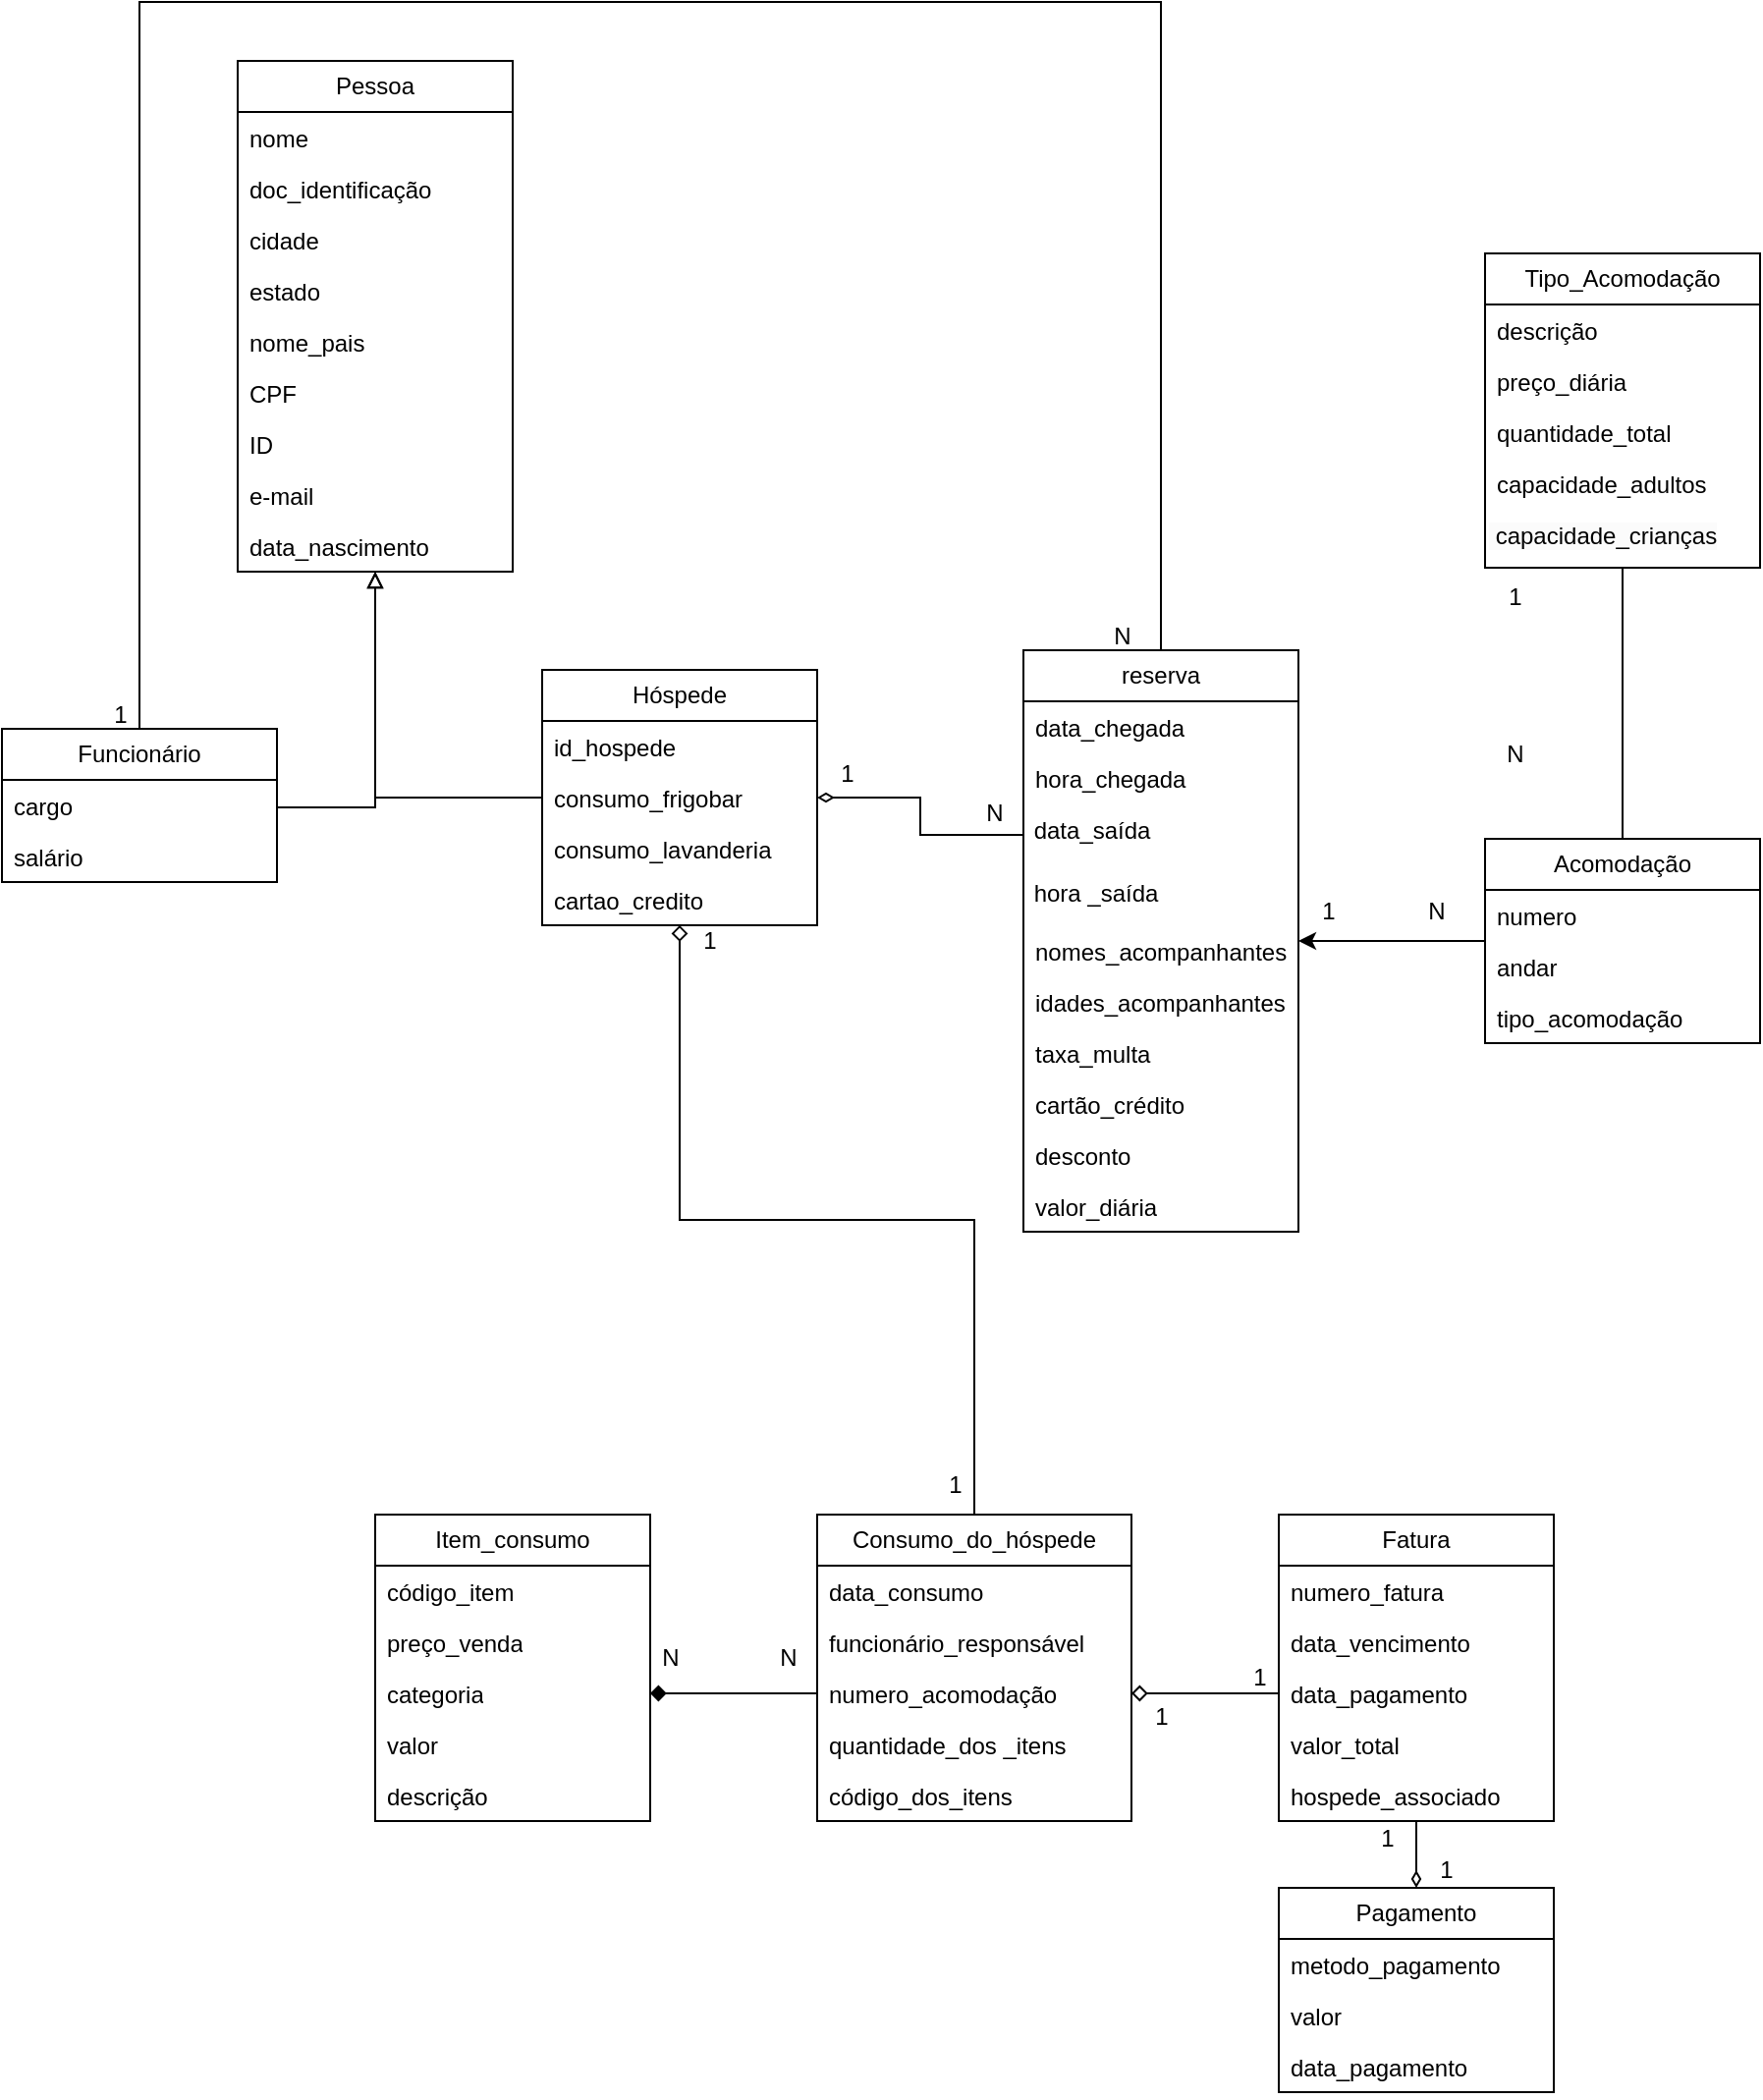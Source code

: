<mxfile version="22.0.2" type="google">
  <diagram name="Página-1" id="Qq-ooJWgwCwLvvhLALL_">
    <mxGraphModel grid="1" page="1" gridSize="10" guides="1" tooltips="1" connect="1" arrows="1" fold="1" pageScale="1" pageWidth="850" pageHeight="1100" math="0" shadow="0">
      <root>
        <mxCell id="0" />
        <mxCell id="1" parent="0" />
        <mxCell id="WU4ygXWo2cgE-kMg9cgq-6" value="Pessoa" style="swimlane;fontStyle=0;childLayout=stackLayout;horizontal=1;startSize=26;fillColor=none;horizontalStack=0;resizeParent=1;resizeParentMax=0;resizeLast=0;collapsible=1;marginBottom=0;whiteSpace=wrap;html=1;" vertex="1" parent="1">
          <mxGeometry x="130" y="410" width="140" height="260" as="geometry" />
        </mxCell>
        <mxCell id="WU4ygXWo2cgE-kMg9cgq-7" value="nome" style="text;strokeColor=none;fillColor=none;align=left;verticalAlign=top;spacingLeft=4;spacingRight=4;overflow=hidden;rotatable=0;points=[[0,0.5],[1,0.5]];portConstraint=eastwest;whiteSpace=wrap;html=1;" vertex="1" parent="WU4ygXWo2cgE-kMg9cgq-6">
          <mxGeometry y="26" width="140" height="26" as="geometry" />
        </mxCell>
        <mxCell id="WU4ygXWo2cgE-kMg9cgq-8" value="doc_identificação" style="text;strokeColor=none;fillColor=none;align=left;verticalAlign=top;spacingLeft=4;spacingRight=4;overflow=hidden;rotatable=0;points=[[0,0.5],[1,0.5]];portConstraint=eastwest;whiteSpace=wrap;html=1;" vertex="1" parent="WU4ygXWo2cgE-kMg9cgq-6">
          <mxGeometry y="52" width="140" height="26" as="geometry" />
        </mxCell>
        <mxCell id="WU4ygXWo2cgE-kMg9cgq-64" value="cidade&lt;br&gt;" style="text;strokeColor=none;fillColor=none;align=left;verticalAlign=top;spacingLeft=4;spacingRight=4;overflow=hidden;rotatable=0;points=[[0,0.5],[1,0.5]];portConstraint=eastwest;whiteSpace=wrap;html=1;" vertex="1" parent="WU4ygXWo2cgE-kMg9cgq-6">
          <mxGeometry y="78" width="140" height="26" as="geometry" />
        </mxCell>
        <mxCell id="WU4ygXWo2cgE-kMg9cgq-65" value="estado" style="text;strokeColor=none;fillColor=none;align=left;verticalAlign=top;spacingLeft=4;spacingRight=4;overflow=hidden;rotatable=0;points=[[0,0.5],[1,0.5]];portConstraint=eastwest;whiteSpace=wrap;html=1;" vertex="1" parent="WU4ygXWo2cgE-kMg9cgq-6">
          <mxGeometry y="104" width="140" height="26" as="geometry" />
        </mxCell>
        <mxCell id="WU4ygXWo2cgE-kMg9cgq-52" value="nome_pais" style="text;strokeColor=none;fillColor=none;align=left;verticalAlign=top;spacingLeft=4;spacingRight=4;overflow=hidden;rotatable=0;points=[[0,0.5],[1,0.5]];portConstraint=eastwest;whiteSpace=wrap;html=1;" vertex="1" parent="WU4ygXWo2cgE-kMg9cgq-6">
          <mxGeometry y="130" width="140" height="26" as="geometry" />
        </mxCell>
        <mxCell id="WU4ygXWo2cgE-kMg9cgq-51" value="CPF" style="text;strokeColor=none;fillColor=none;align=left;verticalAlign=top;spacingLeft=4;spacingRight=4;overflow=hidden;rotatable=0;points=[[0,0.5],[1,0.5]];portConstraint=eastwest;whiteSpace=wrap;html=1;" vertex="1" parent="WU4ygXWo2cgE-kMg9cgq-6">
          <mxGeometry y="156" width="140" height="26" as="geometry" />
        </mxCell>
        <mxCell id="WU4ygXWo2cgE-kMg9cgq-48" value="ID" style="text;strokeColor=none;fillColor=none;align=left;verticalAlign=top;spacingLeft=4;spacingRight=4;overflow=hidden;rotatable=0;points=[[0,0.5],[1,0.5]];portConstraint=eastwest;whiteSpace=wrap;html=1;" vertex="1" parent="WU4ygXWo2cgE-kMg9cgq-6">
          <mxGeometry y="182" width="140" height="26" as="geometry" />
        </mxCell>
        <mxCell id="WU4ygXWo2cgE-kMg9cgq-49" value="e-mail" style="text;strokeColor=none;fillColor=none;align=left;verticalAlign=top;spacingLeft=4;spacingRight=4;overflow=hidden;rotatable=0;points=[[0,0.5],[1,0.5]];portConstraint=eastwest;whiteSpace=wrap;html=1;" vertex="1" parent="WU4ygXWo2cgE-kMg9cgq-6">
          <mxGeometry y="208" width="140" height="26" as="geometry" />
        </mxCell>
        <mxCell id="WU4ygXWo2cgE-kMg9cgq-50" value="data_nascimento" style="text;strokeColor=none;fillColor=none;align=left;verticalAlign=top;spacingLeft=4;spacingRight=4;overflow=hidden;rotatable=0;points=[[0,0.5],[1,0.5]];portConstraint=eastwest;whiteSpace=wrap;html=1;" vertex="1" parent="WU4ygXWo2cgE-kMg9cgq-6">
          <mxGeometry y="234" width="140" height="26" as="geometry" />
        </mxCell>
        <mxCell id="WU4ygXWo2cgE-kMg9cgq-47" style="edgeStyle=orthogonalEdgeStyle;rounded=0;orthogonalLoop=1;jettySize=auto;html=1;strokeColor=default;startArrow=diamondThin;startFill=0;endArrow=none;endFill=0;" edge="1" parent="1" source="WU4ygXWo2cgE-kMg9cgq-30" target="WU4ygXWo2cgE-kMg9cgq-23">
          <mxGeometry relative="1" as="geometry" />
        </mxCell>
        <mxCell id="WU4ygXWo2cgE-kMg9cgq-117" value="" style="edgeStyle=orthogonalEdgeStyle;rounded=0;orthogonalLoop=1;jettySize=auto;html=1;startArrow=diamondThin;startFill=0;endArrow=none;endFill=0;" edge="1" parent="1" source="WU4ygXWo2cgE-kMg9cgq-10" target="WU4ygXWo2cgE-kMg9cgq-89">
          <mxGeometry relative="1" as="geometry" />
        </mxCell>
        <mxCell id="e85CTYz-T8pQMXV0qdJA-25" style="edgeStyle=orthogonalEdgeStyle;rounded=0;orthogonalLoop=1;jettySize=auto;html=1;entryX=0.5;entryY=0;entryDx=0;entryDy=0;endArrow=none;endFill=0;startArrow=diamond;startFill=0;" edge="1" parent="1" source="WU4ygXWo2cgE-kMg9cgq-10" target="WU4ygXWo2cgE-kMg9cgq-81">
          <mxGeometry relative="1" as="geometry" />
        </mxCell>
        <mxCell id="WU4ygXWo2cgE-kMg9cgq-10" value="Hóspede" style="swimlane;fontStyle=0;childLayout=stackLayout;horizontal=1;startSize=26;fillColor=none;horizontalStack=0;resizeParent=1;resizeParentMax=0;resizeLast=0;collapsible=1;marginBottom=0;whiteSpace=wrap;html=1;" vertex="1" parent="1">
          <mxGeometry x="285" y="720" width="140" height="130" as="geometry" />
        </mxCell>
        <mxCell id="WU4ygXWo2cgE-kMg9cgq-11" value="id_hospede" style="text;strokeColor=none;fillColor=none;align=left;verticalAlign=top;spacingLeft=4;spacingRight=4;overflow=hidden;rotatable=0;points=[[0,0.5],[1,0.5]];portConstraint=eastwest;whiteSpace=wrap;html=1;" vertex="1" parent="WU4ygXWo2cgE-kMg9cgq-10">
          <mxGeometry y="26" width="140" height="26" as="geometry" />
        </mxCell>
        <mxCell id="e85CTYz-T8pQMXV0qdJA-5" value="consumo_frigobar" style="text;strokeColor=none;fillColor=none;align=left;verticalAlign=top;spacingLeft=4;spacingRight=4;overflow=hidden;rotatable=0;points=[[0,0.5],[1,0.5]];portConstraint=eastwest;whiteSpace=wrap;html=1;" vertex="1" parent="WU4ygXWo2cgE-kMg9cgq-10">
          <mxGeometry y="52" width="140" height="26" as="geometry" />
        </mxCell>
        <mxCell id="e85CTYz-T8pQMXV0qdJA-6" value="consumo_lavanderia" style="text;strokeColor=none;fillColor=none;align=left;verticalAlign=top;spacingLeft=4;spacingRight=4;overflow=hidden;rotatable=0;points=[[0,0.5],[1,0.5]];portConstraint=eastwest;whiteSpace=wrap;html=1;" vertex="1" parent="WU4ygXWo2cgE-kMg9cgq-10">
          <mxGeometry y="78" width="140" height="26" as="geometry" />
        </mxCell>
        <mxCell id="e85CTYz-T8pQMXV0qdJA-7" value="cartao_credito" style="text;strokeColor=none;fillColor=none;align=left;verticalAlign=top;spacingLeft=4;spacingRight=4;overflow=hidden;rotatable=0;points=[[0,0.5],[1,0.5]];portConstraint=eastwest;whiteSpace=wrap;html=1;" vertex="1" parent="WU4ygXWo2cgE-kMg9cgq-10">
          <mxGeometry y="104" width="140" height="26" as="geometry" />
        </mxCell>
        <mxCell id="WU4ygXWo2cgE-kMg9cgq-26" value="Tipo_Acomodação" style="swimlane;fontStyle=0;childLayout=stackLayout;horizontal=1;startSize=26;fillColor=none;horizontalStack=0;resizeParent=1;resizeParentMax=0;resizeLast=0;collapsible=1;marginBottom=0;whiteSpace=wrap;html=1;" vertex="1" parent="1">
          <mxGeometry x="765" y="508" width="140" height="160" as="geometry" />
        </mxCell>
        <mxCell id="WU4ygXWo2cgE-kMg9cgq-29" value="descrição" style="text;strokeColor=none;fillColor=none;align=left;verticalAlign=top;spacingLeft=4;spacingRight=4;overflow=hidden;rotatable=0;points=[[0,0.5],[1,0.5]];portConstraint=eastwest;whiteSpace=wrap;html=1;" vertex="1" parent="WU4ygXWo2cgE-kMg9cgq-26">
          <mxGeometry y="26" width="140" height="26" as="geometry" />
        </mxCell>
        <mxCell id="WU4ygXWo2cgE-kMg9cgq-68" value="preço_diária" style="text;strokeColor=none;fillColor=none;align=left;verticalAlign=top;spacingLeft=4;spacingRight=4;overflow=hidden;rotatable=0;points=[[0,0.5],[1,0.5]];portConstraint=eastwest;whiteSpace=wrap;html=1;" vertex="1" parent="WU4ygXWo2cgE-kMg9cgq-26">
          <mxGeometry y="52" width="140" height="26" as="geometry" />
        </mxCell>
        <mxCell id="WU4ygXWo2cgE-kMg9cgq-67" value="quantidade_total" style="text;strokeColor=none;fillColor=none;align=left;verticalAlign=top;spacingLeft=4;spacingRight=4;overflow=hidden;rotatable=0;points=[[0,0.5],[1,0.5]];portConstraint=eastwest;whiteSpace=wrap;html=1;" vertex="1" parent="WU4ygXWo2cgE-kMg9cgq-26">
          <mxGeometry y="78" width="140" height="26" as="geometry" />
        </mxCell>
        <mxCell id="WU4ygXWo2cgE-kMg9cgq-69" value="capacidade_adultos" style="text;strokeColor=none;fillColor=none;align=left;verticalAlign=top;spacingLeft=4;spacingRight=4;overflow=hidden;rotatable=0;points=[[0,0.5],[1,0.5]];portConstraint=eastwest;whiteSpace=wrap;html=1;" vertex="1" parent="WU4ygXWo2cgE-kMg9cgq-26">
          <mxGeometry y="104" width="140" height="26" as="geometry" />
        </mxCell>
        <mxCell id="WU4ygXWo2cgE-kMg9cgq-70" value="&lt;span style=&quot;color: rgb(0, 0, 0); font-family: Helvetica; font-size: 12px; font-style: normal; font-variant-ligatures: normal; font-variant-caps: normal; font-weight: 400; letter-spacing: normal; orphans: 2; text-align: left; text-indent: 0px; text-transform: none; widows: 2; word-spacing: 0px; -webkit-text-stroke-width: 0px; background-color: rgb(251, 251, 251); text-decoration-thickness: initial; text-decoration-style: initial; text-decoration-color: initial; float: none; display: inline !important;&quot;&gt;&amp;nbsp;capacidade_crianças&lt;/span&gt;" style="text;whiteSpace=wrap;html=1;" vertex="1" parent="WU4ygXWo2cgE-kMg9cgq-26">
          <mxGeometry y="130" width="140" height="30" as="geometry" />
        </mxCell>
        <mxCell id="WU4ygXWo2cgE-kMg9cgq-30" value="Pagamento" style="swimlane;fontStyle=0;childLayout=stackLayout;horizontal=1;startSize=26;fillColor=none;horizontalStack=0;resizeParent=1;resizeParentMax=0;resizeLast=0;collapsible=1;marginBottom=0;whiteSpace=wrap;html=1;" vertex="1" parent="1">
          <mxGeometry x="660" y="1340" width="140" height="104" as="geometry" />
        </mxCell>
        <mxCell id="WU4ygXWo2cgE-kMg9cgq-31" value="metodo_pagamento" style="text;strokeColor=none;fillColor=none;align=left;verticalAlign=top;spacingLeft=4;spacingRight=4;overflow=hidden;rotatable=0;points=[[0,0.5],[1,0.5]];portConstraint=eastwest;whiteSpace=wrap;html=1;" vertex="1" parent="WU4ygXWo2cgE-kMg9cgq-30">
          <mxGeometry y="26" width="140" height="26" as="geometry" />
        </mxCell>
        <mxCell id="WU4ygXWo2cgE-kMg9cgq-32" value="valor" style="text;strokeColor=none;fillColor=none;align=left;verticalAlign=top;spacingLeft=4;spacingRight=4;overflow=hidden;rotatable=0;points=[[0,0.5],[1,0.5]];portConstraint=eastwest;whiteSpace=wrap;html=1;" vertex="1" parent="WU4ygXWo2cgE-kMg9cgq-30">
          <mxGeometry y="52" width="140" height="26" as="geometry" />
        </mxCell>
        <mxCell id="e85CTYz-T8pQMXV0qdJA-8" value="data_pagamento" style="text;strokeColor=none;fillColor=none;align=left;verticalAlign=top;spacingLeft=4;spacingRight=4;overflow=hidden;rotatable=0;points=[[0,0.5],[1,0.5]];portConstraint=eastwest;whiteSpace=wrap;html=1;" vertex="1" parent="WU4ygXWo2cgE-kMg9cgq-30">
          <mxGeometry y="78" width="140" height="26" as="geometry" />
        </mxCell>
        <mxCell id="e85CTYz-T8pQMXV0qdJA-1" style="edgeStyle=orthogonalEdgeStyle;rounded=0;orthogonalLoop=1;jettySize=auto;html=1;exitX=1;exitY=0.5;exitDx=0;exitDy=0;entryX=0;entryY=0.5;entryDx=0;entryDy=0;strokeColor=none;" edge="1" parent="1" source="WU4ygXWo2cgE-kMg9cgq-11">
          <mxGeometry relative="1" as="geometry">
            <mxPoint x="500" y="679" as="targetPoint" />
          </mxGeometry>
        </mxCell>
        <mxCell id="WU4ygXWo2cgE-kMg9cgq-23" value="Fatura" style="swimlane;fontStyle=0;childLayout=stackLayout;horizontal=1;startSize=26;fillColor=none;horizontalStack=0;resizeParent=1;resizeParentMax=0;resizeLast=0;collapsible=1;marginBottom=0;whiteSpace=wrap;html=1;" vertex="1" parent="1">
          <mxGeometry x="660" y="1150" width="140" height="156" as="geometry" />
        </mxCell>
        <mxCell id="e85CTYz-T8pQMXV0qdJA-9" value="numero_fatura" style="text;strokeColor=none;fillColor=none;align=left;verticalAlign=top;spacingLeft=4;spacingRight=4;overflow=hidden;rotatable=0;points=[[0,0.5],[1,0.5]];portConstraint=eastwest;whiteSpace=wrap;html=1;" vertex="1" parent="WU4ygXWo2cgE-kMg9cgq-23">
          <mxGeometry y="26" width="140" height="26" as="geometry" />
        </mxCell>
        <mxCell id="WU4ygXWo2cgE-kMg9cgq-24" value="data_vencimento" style="text;strokeColor=none;fillColor=none;align=left;verticalAlign=top;spacingLeft=4;spacingRight=4;overflow=hidden;rotatable=0;points=[[0,0.5],[1,0.5]];portConstraint=eastwest;whiteSpace=wrap;html=1;" vertex="1" parent="WU4ygXWo2cgE-kMg9cgq-23">
          <mxGeometry y="52" width="140" height="26" as="geometry" />
        </mxCell>
        <mxCell id="e85CTYz-T8pQMXV0qdJA-10" value="data_pagamento" style="text;strokeColor=none;fillColor=none;align=left;verticalAlign=top;spacingLeft=4;spacingRight=4;overflow=hidden;rotatable=0;points=[[0,0.5],[1,0.5]];portConstraint=eastwest;whiteSpace=wrap;html=1;" vertex="1" parent="WU4ygXWo2cgE-kMg9cgq-23">
          <mxGeometry y="78" width="140" height="26" as="geometry" />
        </mxCell>
        <mxCell id="WU4ygXWo2cgE-kMg9cgq-25" value="valor_total" style="text;strokeColor=none;fillColor=none;align=left;verticalAlign=top;spacingLeft=4;spacingRight=4;overflow=hidden;rotatable=0;points=[[0,0.5],[1,0.5]];portConstraint=eastwest;whiteSpace=wrap;html=1;" vertex="1" parent="WU4ygXWo2cgE-kMg9cgq-23">
          <mxGeometry y="104" width="140" height="26" as="geometry" />
        </mxCell>
        <mxCell id="e85CTYz-T8pQMXV0qdJA-11" value="hospede_associado" style="text;strokeColor=none;fillColor=none;align=left;verticalAlign=top;spacingLeft=4;spacingRight=4;overflow=hidden;rotatable=0;points=[[0,0.5],[1,0.5]];portConstraint=eastwest;whiteSpace=wrap;html=1;" vertex="1" parent="WU4ygXWo2cgE-kMg9cgq-23">
          <mxGeometry y="130" width="140" height="26" as="geometry" />
        </mxCell>
        <mxCell id="WU4ygXWo2cgE-kMg9cgq-54" value="Item_consumo" style="swimlane;fontStyle=0;childLayout=stackLayout;horizontal=1;startSize=26;fillColor=none;horizontalStack=0;resizeParent=1;resizeParentMax=0;resizeLast=0;collapsible=1;marginBottom=0;whiteSpace=wrap;html=1;" vertex="1" parent="1">
          <mxGeometry x="200" y="1150" width="140" height="156" as="geometry" />
        </mxCell>
        <mxCell id="WU4ygXWo2cgE-kMg9cgq-55" value="código_item" style="text;strokeColor=none;fillColor=none;align=left;verticalAlign=top;spacingLeft=4;spacingRight=4;overflow=hidden;rotatable=0;points=[[0,0.5],[1,0.5]];portConstraint=eastwest;whiteSpace=wrap;html=1;" vertex="1" parent="WU4ygXWo2cgE-kMg9cgq-54">
          <mxGeometry y="26" width="140" height="26" as="geometry" />
        </mxCell>
        <mxCell id="WU4ygXWo2cgE-kMg9cgq-57" value="preço_venda" style="text;strokeColor=none;fillColor=none;align=left;verticalAlign=top;spacingLeft=4;spacingRight=4;overflow=hidden;rotatable=0;points=[[0,0.5],[1,0.5]];portConstraint=eastwest;whiteSpace=wrap;html=1;" vertex="1" parent="WU4ygXWo2cgE-kMg9cgq-54">
          <mxGeometry y="52" width="140" height="26" as="geometry" />
        </mxCell>
        <mxCell id="WU4ygXWo2cgE-kMg9cgq-58" value="categoria" style="text;strokeColor=none;fillColor=none;align=left;verticalAlign=top;spacingLeft=4;spacingRight=4;overflow=hidden;rotatable=0;points=[[0,0.5],[1,0.5]];portConstraint=eastwest;whiteSpace=wrap;html=1;" vertex="1" parent="WU4ygXWo2cgE-kMg9cgq-54">
          <mxGeometry y="78" width="140" height="26" as="geometry" />
        </mxCell>
        <mxCell id="WU4ygXWo2cgE-kMg9cgq-86" value="valor" style="text;strokeColor=none;fillColor=none;align=left;verticalAlign=top;spacingLeft=4;spacingRight=4;overflow=hidden;rotatable=0;points=[[0,0.5],[1,0.5]];portConstraint=eastwest;whiteSpace=wrap;html=1;" vertex="1" parent="WU4ygXWo2cgE-kMg9cgq-54">
          <mxGeometry y="104" width="140" height="26" as="geometry" />
        </mxCell>
        <mxCell id="WU4ygXWo2cgE-kMg9cgq-56" value="descrição" style="text;strokeColor=none;fillColor=none;align=left;verticalAlign=top;spacingLeft=4;spacingRight=4;overflow=hidden;rotatable=0;points=[[0,0.5],[1,0.5]];portConstraint=eastwest;whiteSpace=wrap;html=1;" vertex="1" parent="WU4ygXWo2cgE-kMg9cgq-54">
          <mxGeometry y="130" width="140" height="26" as="geometry" />
        </mxCell>
        <mxCell id="WU4ygXWo2cgE-kMg9cgq-59" value="reserva" style="swimlane;fontStyle=0;childLayout=stackLayout;horizontal=1;startSize=26;fillColor=none;horizontalStack=0;resizeParent=1;resizeParentMax=0;resizeLast=0;collapsible=1;marginBottom=0;whiteSpace=wrap;html=1;" vertex="1" parent="1">
          <mxGeometry x="530" y="710" width="140" height="296" as="geometry" />
        </mxCell>
        <mxCell id="WU4ygXWo2cgE-kMg9cgq-61" value="data_chegada" style="text;strokeColor=none;fillColor=none;align=left;verticalAlign=top;spacingLeft=4;spacingRight=4;overflow=hidden;rotatable=0;points=[[0,0.5],[1,0.5]];portConstraint=eastwest;whiteSpace=wrap;html=1;" vertex="1" parent="WU4ygXWo2cgE-kMg9cgq-59">
          <mxGeometry y="26" width="140" height="26" as="geometry" />
        </mxCell>
        <mxCell id="WU4ygXWo2cgE-kMg9cgq-62" value="hora_chegada&amp;nbsp;" style="text;strokeColor=none;fillColor=none;align=left;verticalAlign=top;spacingLeft=4;spacingRight=4;overflow=hidden;rotatable=0;points=[[0,0.5],[1,0.5]];portConstraint=eastwest;whiteSpace=wrap;html=1;" vertex="1" parent="WU4ygXWo2cgE-kMg9cgq-59">
          <mxGeometry y="52" width="140" height="26" as="geometry" />
        </mxCell>
        <mxCell id="WU4ygXWo2cgE-kMg9cgq-89" value="&amp;nbsp;data_saída" style="text;whiteSpace=wrap;html=1;" vertex="1" parent="WU4ygXWo2cgE-kMg9cgq-59">
          <mxGeometry y="78" width="140" height="32" as="geometry" />
        </mxCell>
        <mxCell id="WU4ygXWo2cgE-kMg9cgq-90" value="&amp;nbsp;hora _saída" style="text;whiteSpace=wrap;html=1;" vertex="1" parent="WU4ygXWo2cgE-kMg9cgq-59">
          <mxGeometry y="110" width="140" height="30" as="geometry" />
        </mxCell>
        <mxCell id="WU4ygXWo2cgE-kMg9cgq-76" value="nomes_acompanhantes" style="text;strokeColor=none;fillColor=none;align=left;verticalAlign=top;spacingLeft=4;spacingRight=4;overflow=hidden;rotatable=0;points=[[0,0.5],[1,0.5]];portConstraint=eastwest;whiteSpace=wrap;html=1;" vertex="1" parent="WU4ygXWo2cgE-kMg9cgq-59">
          <mxGeometry y="140" width="140" height="26" as="geometry" />
        </mxCell>
        <mxCell id="WU4ygXWo2cgE-kMg9cgq-63" value="idades_acompanhantes" style="text;strokeColor=none;fillColor=none;align=left;verticalAlign=top;spacingLeft=4;spacingRight=4;overflow=hidden;rotatable=0;points=[[0,0.5],[1,0.5]];portConstraint=eastwest;whiteSpace=wrap;html=1;" vertex="1" parent="WU4ygXWo2cgE-kMg9cgq-59">
          <mxGeometry y="166" width="140" height="26" as="geometry" />
        </mxCell>
        <mxCell id="WU4ygXWo2cgE-kMg9cgq-78" value="taxa_multa" style="text;strokeColor=none;fillColor=none;align=left;verticalAlign=top;spacingLeft=4;spacingRight=4;overflow=hidden;rotatable=0;points=[[0,0.5],[1,0.5]];portConstraint=eastwest;whiteSpace=wrap;html=1;" vertex="1" parent="WU4ygXWo2cgE-kMg9cgq-59">
          <mxGeometry y="192" width="140" height="26" as="geometry" />
        </mxCell>
        <mxCell id="WU4ygXWo2cgE-kMg9cgq-80" value="cartão_crédito" style="text;strokeColor=none;fillColor=none;align=left;verticalAlign=top;spacingLeft=4;spacingRight=4;overflow=hidden;rotatable=0;points=[[0,0.5],[1,0.5]];portConstraint=eastwest;whiteSpace=wrap;html=1;" vertex="1" parent="WU4ygXWo2cgE-kMg9cgq-59">
          <mxGeometry y="218" width="140" height="26" as="geometry" />
        </mxCell>
        <mxCell id="WU4ygXWo2cgE-kMg9cgq-79" value="desconto" style="text;strokeColor=none;fillColor=none;align=left;verticalAlign=top;spacingLeft=4;spacingRight=4;overflow=hidden;rotatable=0;points=[[0,0.5],[1,0.5]];portConstraint=eastwest;whiteSpace=wrap;html=1;" vertex="1" parent="WU4ygXWo2cgE-kMg9cgq-59">
          <mxGeometry y="244" width="140" height="26" as="geometry" />
        </mxCell>
        <mxCell id="WU4ygXWo2cgE-kMg9cgq-77" value="valor_diária" style="text;strokeColor=none;fillColor=none;align=left;verticalAlign=top;spacingLeft=4;spacingRight=4;overflow=hidden;rotatable=0;points=[[0,0.5],[1,0.5]];portConstraint=eastwest;whiteSpace=wrap;html=1;" vertex="1" parent="WU4ygXWo2cgE-kMg9cgq-59">
          <mxGeometry y="270" width="140" height="26" as="geometry" />
        </mxCell>
        <mxCell id="WU4ygXWo2cgE-kMg9cgq-137" style="edgeStyle=orthogonalEdgeStyle;rounded=0;orthogonalLoop=1;jettySize=auto;html=1;endArrow=none;endFill=0;" edge="1" parent="1" source="WU4ygXWo2cgE-kMg9cgq-71" target="WU4ygXWo2cgE-kMg9cgq-26">
          <mxGeometry relative="1" as="geometry" />
        </mxCell>
        <mxCell id="WU4ygXWo2cgE-kMg9cgq-141" style="edgeStyle=orthogonalEdgeStyle;rounded=0;orthogonalLoop=1;jettySize=auto;html=1;" edge="1" parent="1" source="WU4ygXWo2cgE-kMg9cgq-71" target="WU4ygXWo2cgE-kMg9cgq-59">
          <mxGeometry relative="1" as="geometry" />
        </mxCell>
        <mxCell id="WU4ygXWo2cgE-kMg9cgq-71" value="Acomodação" style="swimlane;fontStyle=0;childLayout=stackLayout;horizontal=1;startSize=26;fillColor=none;horizontalStack=0;resizeParent=1;resizeParentMax=0;resizeLast=0;collapsible=1;marginBottom=0;whiteSpace=wrap;html=1;" vertex="1" parent="1">
          <mxGeometry x="765" y="806" width="140" height="104" as="geometry" />
        </mxCell>
        <mxCell id="WU4ygXWo2cgE-kMg9cgq-72" value="numero" style="text;strokeColor=none;fillColor=none;align=left;verticalAlign=top;spacingLeft=4;spacingRight=4;overflow=hidden;rotatable=0;points=[[0,0.5],[1,0.5]];portConstraint=eastwest;whiteSpace=wrap;html=1;" vertex="1" parent="WU4ygXWo2cgE-kMg9cgq-71">
          <mxGeometry y="26" width="140" height="26" as="geometry" />
        </mxCell>
        <mxCell id="WU4ygXWo2cgE-kMg9cgq-73" value="andar" style="text;strokeColor=none;fillColor=none;align=left;verticalAlign=top;spacingLeft=4;spacingRight=4;overflow=hidden;rotatable=0;points=[[0,0.5],[1,0.5]];portConstraint=eastwest;whiteSpace=wrap;html=1;" vertex="1" parent="WU4ygXWo2cgE-kMg9cgq-71">
          <mxGeometry y="52" width="140" height="26" as="geometry" />
        </mxCell>
        <mxCell id="WU4ygXWo2cgE-kMg9cgq-74" value="tipo_acomodação" style="text;strokeColor=none;fillColor=none;align=left;verticalAlign=top;spacingLeft=4;spacingRight=4;overflow=hidden;rotatable=0;points=[[0,0.5],[1,0.5]];portConstraint=eastwest;whiteSpace=wrap;html=1;" vertex="1" parent="WU4ygXWo2cgE-kMg9cgq-71">
          <mxGeometry y="78" width="140" height="26" as="geometry" />
        </mxCell>
        <mxCell id="WU4ygXWo2cgE-kMg9cgq-81" value="Consumo_do_hóspede" style="swimlane;fontStyle=0;childLayout=stackLayout;horizontal=1;startSize=26;fillColor=none;horizontalStack=0;resizeParent=1;resizeParentMax=0;resizeLast=0;collapsible=1;marginBottom=0;whiteSpace=wrap;html=1;" vertex="1" parent="1">
          <mxGeometry x="425" y="1150" width="160" height="156" as="geometry" />
        </mxCell>
        <mxCell id="WU4ygXWo2cgE-kMg9cgq-82" value="data_consumo" style="text;strokeColor=none;fillColor=none;align=left;verticalAlign=top;spacingLeft=4;spacingRight=4;overflow=hidden;rotatable=0;points=[[0,0.5],[1,0.5]];portConstraint=eastwest;whiteSpace=wrap;html=1;" vertex="1" parent="WU4ygXWo2cgE-kMg9cgq-81">
          <mxGeometry y="26" width="160" height="26" as="geometry" />
        </mxCell>
        <mxCell id="WU4ygXWo2cgE-kMg9cgq-83" value="funcionário_responsável" style="text;strokeColor=none;fillColor=none;align=left;verticalAlign=top;spacingLeft=4;spacingRight=4;overflow=hidden;rotatable=0;points=[[0,0.5],[1,0.5]];portConstraint=eastwest;whiteSpace=wrap;html=1;" vertex="1" parent="WU4ygXWo2cgE-kMg9cgq-81">
          <mxGeometry y="52" width="160" height="26" as="geometry" />
        </mxCell>
        <mxCell id="WU4ygXWo2cgE-kMg9cgq-84" value="numero_acomodação" style="text;strokeColor=none;fillColor=none;align=left;verticalAlign=top;spacingLeft=4;spacingRight=4;overflow=hidden;rotatable=0;points=[[0,0.5],[1,0.5]];portConstraint=eastwest;whiteSpace=wrap;html=1;" vertex="1" parent="WU4ygXWo2cgE-kMg9cgq-81">
          <mxGeometry y="78" width="160" height="26" as="geometry" />
        </mxCell>
        <mxCell id="WU4ygXWo2cgE-kMg9cgq-87" value="quantidade_dos _itens" style="text;strokeColor=none;fillColor=none;align=left;verticalAlign=top;spacingLeft=4;spacingRight=4;overflow=hidden;rotatable=0;points=[[0,0.5],[1,0.5]];portConstraint=eastwest;whiteSpace=wrap;html=1;" vertex="1" parent="WU4ygXWo2cgE-kMg9cgq-81">
          <mxGeometry y="104" width="160" height="26" as="geometry" />
        </mxCell>
        <mxCell id="WU4ygXWo2cgE-kMg9cgq-85" value="código_dos_itens" style="text;strokeColor=none;fillColor=none;align=left;verticalAlign=top;spacingLeft=4;spacingRight=4;overflow=hidden;rotatable=0;points=[[0,0.5],[1,0.5]];portConstraint=eastwest;whiteSpace=wrap;html=1;" vertex="1" parent="WU4ygXWo2cgE-kMg9cgq-81">
          <mxGeometry y="130" width="160" height="26" as="geometry" />
        </mxCell>
        <mxCell id="WU4ygXWo2cgE-kMg9cgq-92" style="edgeStyle=orthogonalEdgeStyle;rounded=0;orthogonalLoop=1;jettySize=auto;html=1;endArrow=block;endFill=0;" edge="1" parent="1" source="e85CTYz-T8pQMXV0qdJA-5" target="WU4ygXWo2cgE-kMg9cgq-6">
          <mxGeometry relative="1" as="geometry">
            <mxPoint x="204.978" y="729.165" as="targetPoint" />
          </mxGeometry>
        </mxCell>
        <mxCell id="e85CTYz-T8pQMXV0qdJA-23" style="edgeStyle=orthogonalEdgeStyle;rounded=0;orthogonalLoop=1;jettySize=auto;html=1;exitX=0.5;exitY=0;exitDx=0;exitDy=0;entryX=0.5;entryY=0;entryDx=0;entryDy=0;endArrow=none;endFill=0;" edge="1" parent="1" source="WU4ygXWo2cgE-kMg9cgq-14" target="WU4ygXWo2cgE-kMg9cgq-59">
          <mxGeometry relative="1" as="geometry">
            <Array as="points">
              <mxPoint x="80" y="380" />
              <mxPoint x="600" y="380" />
            </Array>
          </mxGeometry>
        </mxCell>
        <mxCell id="WU4ygXWo2cgE-kMg9cgq-14" value="Funcionário" style="swimlane;fontStyle=0;childLayout=stackLayout;horizontal=1;startSize=26;fillColor=none;horizontalStack=0;resizeParent=1;resizeParentMax=0;resizeLast=0;collapsible=1;marginBottom=0;whiteSpace=wrap;html=1;" vertex="1" parent="1">
          <mxGeometry x="10" y="750" width="140" height="78" as="geometry" />
        </mxCell>
        <mxCell id="WU4ygXWo2cgE-kMg9cgq-16" value="cargo" style="text;strokeColor=none;fillColor=none;align=left;verticalAlign=top;spacingLeft=4;spacingRight=4;overflow=hidden;rotatable=0;points=[[0,0.5],[1,0.5]];portConstraint=eastwest;whiteSpace=wrap;html=1;" vertex="1" parent="WU4ygXWo2cgE-kMg9cgq-14">
          <mxGeometry y="26" width="140" height="26" as="geometry" />
        </mxCell>
        <mxCell id="WU4ygXWo2cgE-kMg9cgq-15" value="salário" style="text;strokeColor=none;fillColor=none;align=left;verticalAlign=top;spacingLeft=4;spacingRight=4;overflow=hidden;rotatable=0;points=[[0,0.5],[1,0.5]];portConstraint=eastwest;whiteSpace=wrap;html=1;" vertex="1" parent="WU4ygXWo2cgE-kMg9cgq-14">
          <mxGeometry y="52" width="140" height="26" as="geometry" />
        </mxCell>
        <mxCell id="e85CTYz-T8pQMXV0qdJA-18" value="1" style="text;html=1;align=center;verticalAlign=middle;resizable=0;points=[];autosize=1;strokeColor=none;fillColor=none;" vertex="1" parent="1">
          <mxGeometry x="730" y="1316" width="30" height="30" as="geometry" />
        </mxCell>
        <mxCell id="e85CTYz-T8pQMXV0qdJA-19" value="1" style="text;html=1;align=center;verticalAlign=middle;resizable=0;points=[];autosize=1;strokeColor=none;fillColor=none;" vertex="1" parent="1">
          <mxGeometry x="700" y="1300" width="30" height="30" as="geometry" />
        </mxCell>
        <mxCell id="e85CTYz-T8pQMXV0qdJA-20" style="edgeStyle=orthogonalEdgeStyle;rounded=0;orthogonalLoop=1;jettySize=auto;html=1;exitX=1;exitY=0.5;exitDx=0;exitDy=0;entryX=0;entryY=0.5;entryDx=0;entryDy=0;startArrow=diamond;startFill=0;endArrow=none;endFill=0;" edge="1" parent="1" source="WU4ygXWo2cgE-kMg9cgq-84" target="e85CTYz-T8pQMXV0qdJA-10">
          <mxGeometry relative="1" as="geometry" />
        </mxCell>
        <mxCell id="e85CTYz-T8pQMXV0qdJA-21" value="1" style="text;html=1;align=center;verticalAlign=middle;resizable=0;points=[];autosize=1;strokeColor=none;fillColor=none;" vertex="1" parent="1">
          <mxGeometry x="635" y="1218" width="30" height="30" as="geometry" />
        </mxCell>
        <mxCell id="e85CTYz-T8pQMXV0qdJA-22" value="1" style="text;html=1;align=center;verticalAlign=middle;resizable=0;points=[];autosize=1;strokeColor=none;fillColor=none;" vertex="1" parent="1">
          <mxGeometry x="585" y="1238" width="30" height="30" as="geometry" />
        </mxCell>
        <mxCell id="WU4ygXWo2cgE-kMg9cgq-119" style="edgeStyle=orthogonalEdgeStyle;rounded=0;orthogonalLoop=1;jettySize=auto;html=1;endArrow=block;endFill=0;" edge="1" parent="1" source="WU4ygXWo2cgE-kMg9cgq-16" target="WU4ygXWo2cgE-kMg9cgq-6">
          <mxGeometry relative="1" as="geometry">
            <Array as="points">
              <mxPoint x="200" y="790" />
            </Array>
          </mxGeometry>
        </mxCell>
        <mxCell id="WU4ygXWo2cgE-kMg9cgq-135" value="1" style="text;html=1;align=center;verticalAlign=middle;resizable=0;points=[];autosize=1;strokeColor=none;fillColor=none;" vertex="1" parent="1">
          <mxGeometry x="425" y="758" width="30" height="30" as="geometry" />
        </mxCell>
        <mxCell id="WU4ygXWo2cgE-kMg9cgq-136" value="N" style="text;html=1;align=center;verticalAlign=middle;resizable=0;points=[];autosize=1;strokeColor=none;fillColor=none;" vertex="1" parent="1">
          <mxGeometry x="500" y="778" width="30" height="30" as="geometry" />
        </mxCell>
        <mxCell id="e85CTYz-T8pQMXV0qdJA-26" value="1" style="text;html=1;align=center;verticalAlign=middle;resizable=0;points=[];autosize=1;strokeColor=none;fillColor=none;" vertex="1" parent="1">
          <mxGeometry x="355" y="843" width="30" height="30" as="geometry" />
        </mxCell>
        <mxCell id="WU4ygXWo2cgE-kMg9cgq-138" value="N" style="text;html=1;align=center;verticalAlign=middle;resizable=0;points=[];autosize=1;strokeColor=none;fillColor=none;" vertex="1" parent="1">
          <mxGeometry x="765" y="748" width="30" height="30" as="geometry" />
        </mxCell>
        <mxCell id="e85CTYz-T8pQMXV0qdJA-27" value="1" style="text;html=1;align=center;verticalAlign=middle;resizable=0;points=[];autosize=1;strokeColor=none;fillColor=none;" vertex="1" parent="1">
          <mxGeometry x="480" y="1120" width="30" height="30" as="geometry" />
        </mxCell>
        <mxCell id="WU4ygXWo2cgE-kMg9cgq-139" value="1" style="text;html=1;align=center;verticalAlign=middle;resizable=0;points=[];autosize=1;strokeColor=none;fillColor=none;" vertex="1" parent="1">
          <mxGeometry x="765" y="668" width="30" height="30" as="geometry" />
        </mxCell>
        <mxCell id="e85CTYz-T8pQMXV0qdJA-28" style="edgeStyle=orthogonalEdgeStyle;rounded=0;orthogonalLoop=1;jettySize=auto;html=1;entryX=0;entryY=0.5;entryDx=0;entryDy=0;endArrow=none;endFill=0;startArrow=diamond;startFill=1;" edge="1" parent="1" source="WU4ygXWo2cgE-kMg9cgq-58" target="WU4ygXWo2cgE-kMg9cgq-84">
          <mxGeometry relative="1" as="geometry" />
        </mxCell>
        <mxCell id="e85CTYz-T8pQMXV0qdJA-29" value="N" style="text;html=1;align=center;verticalAlign=middle;resizable=0;points=[];autosize=1;strokeColor=none;fillColor=none;" vertex="1" parent="1">
          <mxGeometry x="335" y="1208" width="30" height="30" as="geometry" />
        </mxCell>
        <mxCell id="e85CTYz-T8pQMXV0qdJA-30" value="N" style="text;html=1;align=center;verticalAlign=middle;resizable=0;points=[];autosize=1;strokeColor=none;fillColor=none;" vertex="1" parent="1">
          <mxGeometry x="395" y="1208" width="30" height="30" as="geometry" />
        </mxCell>
        <mxCell id="e85CTYz-T8pQMXV0qdJA-31" value="1" style="text;html=1;align=center;verticalAlign=middle;resizable=0;points=[];autosize=1;strokeColor=none;fillColor=none;" vertex="1" parent="1">
          <mxGeometry x="55" y="728" width="30" height="30" as="geometry" />
        </mxCell>
        <mxCell id="e85CTYz-T8pQMXV0qdJA-32" value="N" style="text;html=1;align=center;verticalAlign=middle;resizable=0;points=[];autosize=1;strokeColor=none;fillColor=none;" vertex="1" parent="1">
          <mxGeometry x="565" y="688" width="30" height="30" as="geometry" />
        </mxCell>
        <mxCell id="WU4ygXWo2cgE-kMg9cgq-142" value="1" style="text;html=1;align=center;verticalAlign=middle;resizable=0;points=[];autosize=1;strokeColor=none;fillColor=none;" vertex="1" parent="1">
          <mxGeometry x="670" y="828" width="30" height="30" as="geometry" />
        </mxCell>
        <mxCell id="WU4ygXWo2cgE-kMg9cgq-143" value="N" style="text;html=1;align=center;verticalAlign=middle;resizable=0;points=[];autosize=1;strokeColor=none;fillColor=none;" vertex="1" parent="1">
          <mxGeometry x="725" y="828" width="30" height="30" as="geometry" />
        </mxCell>
      </root>
    </mxGraphModel>
  </diagram>
</mxfile>
